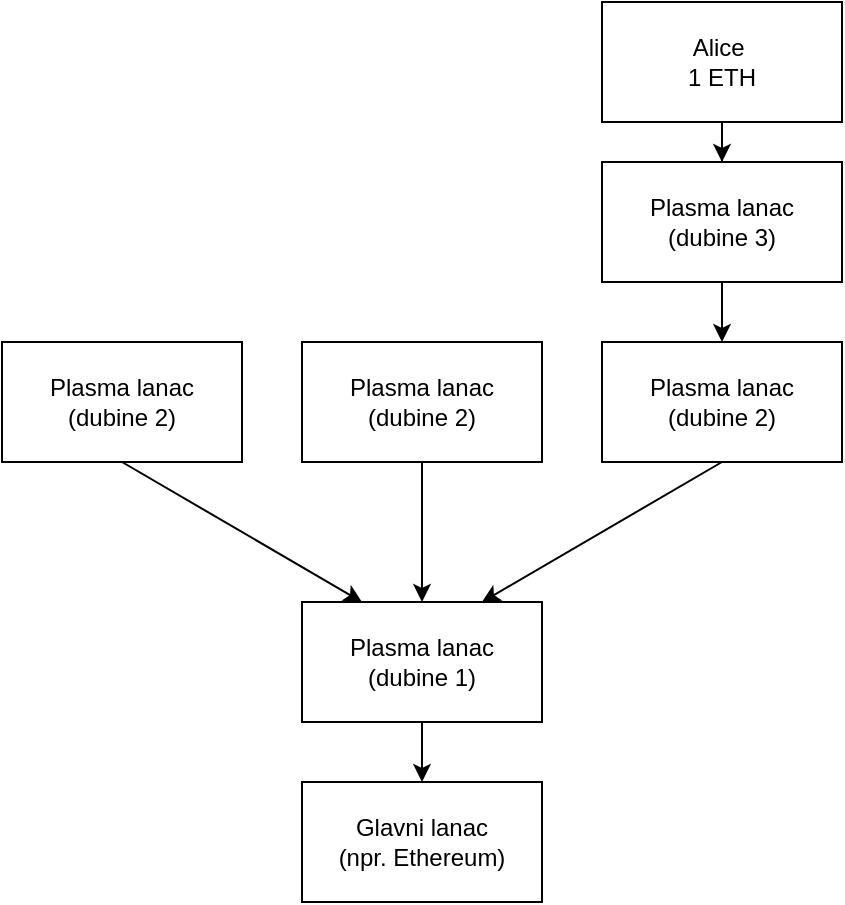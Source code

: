 <mxfile version="13.1.3" type="github">
  <diagram id="0O_YcB5mLCUJdVHEqleV" name="Page-1">
    <mxGraphModel dx="1422" dy="784" grid="1" gridSize="10" guides="1" tooltips="1" connect="1" arrows="1" fold="1" page="1" pageScale="1" pageWidth="827" pageHeight="1169" math="0" shadow="0">
      <root>
        <mxCell id="0" />
        <mxCell id="1" parent="0" />
        <mxCell id="x4V0W5b-Pq-APEWaL2-4-13" value="" style="edgeStyle=orthogonalEdgeStyle;rounded=0;orthogonalLoop=1;jettySize=auto;html=1;" edge="1" parent="1" source="x4V0W5b-Pq-APEWaL2-4-1" target="x4V0W5b-Pq-APEWaL2-4-7">
          <mxGeometry relative="1" as="geometry" />
        </mxCell>
        <mxCell id="x4V0W5b-Pq-APEWaL2-4-1" value="&lt;span&gt;Plasma lanac&lt;/span&gt;&lt;br&gt;&lt;span&gt;(dubine 1)&lt;/span&gt;" style="rounded=0;whiteSpace=wrap;html=1;" vertex="1" parent="1">
          <mxGeometry x="320" y="400" width="120" height="60" as="geometry" />
        </mxCell>
        <mxCell id="x4V0W5b-Pq-APEWaL2-4-12" value="" style="edgeStyle=orthogonalEdgeStyle;rounded=0;orthogonalLoop=1;jettySize=auto;html=1;" edge="1" parent="1" source="x4V0W5b-Pq-APEWaL2-4-2" target="x4V0W5b-Pq-APEWaL2-4-3">
          <mxGeometry relative="1" as="geometry" />
        </mxCell>
        <mxCell id="x4V0W5b-Pq-APEWaL2-4-2" value="Alice&amp;nbsp;&lt;br&gt;1 ETH" style="rounded=0;whiteSpace=wrap;html=1;" vertex="1" parent="1">
          <mxGeometry x="470" y="100" width="120" height="60" as="geometry" />
        </mxCell>
        <mxCell id="x4V0W5b-Pq-APEWaL2-4-11" value="" style="edgeStyle=orthogonalEdgeStyle;rounded=0;orthogonalLoop=1;jettySize=auto;html=1;" edge="1" parent="1" source="x4V0W5b-Pq-APEWaL2-4-3" target="x4V0W5b-Pq-APEWaL2-4-4">
          <mxGeometry relative="1" as="geometry" />
        </mxCell>
        <mxCell id="x4V0W5b-Pq-APEWaL2-4-3" value="Plasma lanac&lt;br&gt;(dubine 3)" style="rounded=0;whiteSpace=wrap;html=1;" vertex="1" parent="1">
          <mxGeometry x="470" y="180" width="120" height="60" as="geometry" />
        </mxCell>
        <mxCell id="x4V0W5b-Pq-APEWaL2-4-4" value="Plasma lanac&lt;br&gt;(dubine 2)" style="rounded=0;whiteSpace=wrap;html=1;" vertex="1" parent="1">
          <mxGeometry x="470" y="270" width="120" height="60" as="geometry" />
        </mxCell>
        <mxCell id="x4V0W5b-Pq-APEWaL2-4-10" value="" style="edgeStyle=orthogonalEdgeStyle;rounded=0;orthogonalLoop=1;jettySize=auto;html=1;" edge="1" parent="1" source="x4V0W5b-Pq-APEWaL2-4-5" target="x4V0W5b-Pq-APEWaL2-4-1">
          <mxGeometry relative="1" as="geometry" />
        </mxCell>
        <mxCell id="x4V0W5b-Pq-APEWaL2-4-5" value="Plasma lanac&lt;br&gt;(dubine 2)" style="rounded=0;whiteSpace=wrap;html=1;" vertex="1" parent="1">
          <mxGeometry x="320" y="270" width="120" height="60" as="geometry" />
        </mxCell>
        <mxCell id="x4V0W5b-Pq-APEWaL2-4-6" value="Plasma lanac&lt;br&gt;(dubine 2)" style="rounded=0;whiteSpace=wrap;html=1;" vertex="1" parent="1">
          <mxGeometry x="170" y="270" width="120" height="60" as="geometry" />
        </mxCell>
        <mxCell id="x4V0W5b-Pq-APEWaL2-4-7" value="Glavni lanac&lt;br&gt;(npr. Ethereum)" style="rounded=0;whiteSpace=wrap;html=1;" vertex="1" parent="1">
          <mxGeometry x="320" y="490" width="120" height="60" as="geometry" />
        </mxCell>
        <mxCell id="x4V0W5b-Pq-APEWaL2-4-8" value="" style="endArrow=classic;html=1;exitX=0.5;exitY=1;exitDx=0;exitDy=0;entryX=0.25;entryY=0;entryDx=0;entryDy=0;" edge="1" parent="1" source="x4V0W5b-Pq-APEWaL2-4-6" target="x4V0W5b-Pq-APEWaL2-4-1">
          <mxGeometry width="50" height="50" relative="1" as="geometry">
            <mxPoint x="390" y="430" as="sourcePoint" />
            <mxPoint x="350" y="360" as="targetPoint" />
          </mxGeometry>
        </mxCell>
        <mxCell id="x4V0W5b-Pq-APEWaL2-4-9" value="" style="endArrow=classic;html=1;exitX=0.5;exitY=1;exitDx=0;exitDy=0;entryX=0.75;entryY=0;entryDx=0;entryDy=0;" edge="1" parent="1" source="x4V0W5b-Pq-APEWaL2-4-4" target="x4V0W5b-Pq-APEWaL2-4-1">
          <mxGeometry width="50" height="50" relative="1" as="geometry">
            <mxPoint x="400" y="440" as="sourcePoint" />
            <mxPoint x="450" y="390" as="targetPoint" />
          </mxGeometry>
        </mxCell>
      </root>
    </mxGraphModel>
  </diagram>
</mxfile>

